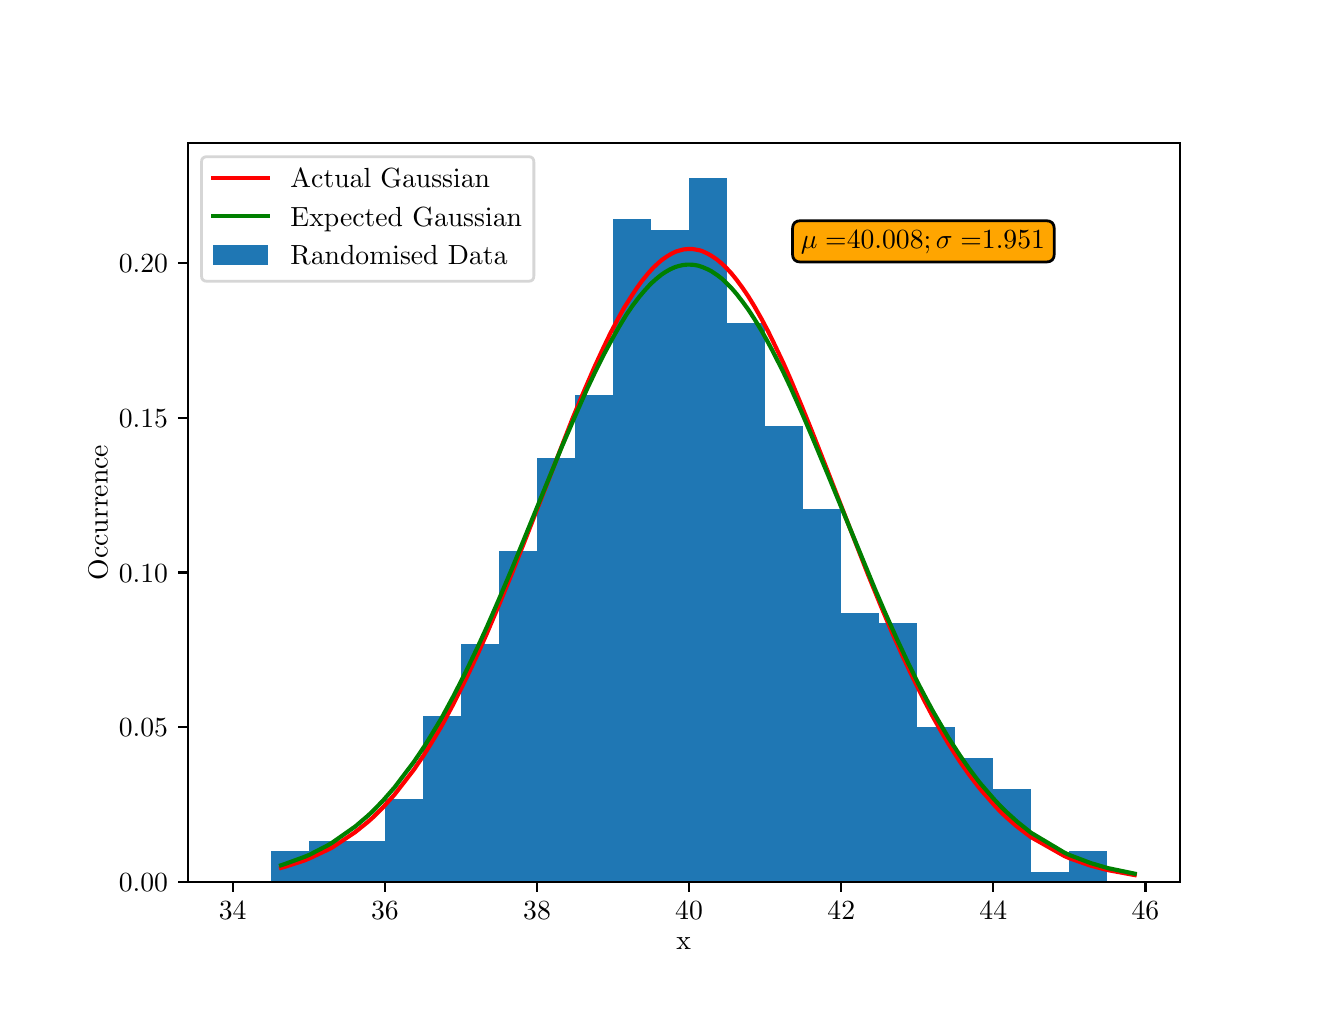 \begingroup%
\makeatletter%
\begin{pgfpicture}%
\pgfpathrectangle{\pgfpointorigin}{\pgfqpoint{6.4in}{4.8in}}%
\pgfusepath{use as bounding box, clip}%
\begin{pgfscope}%
\pgfsetbuttcap%
\pgfsetmiterjoin%
\definecolor{currentfill}{rgb}{1.0,1.0,1.0}%
\pgfsetfillcolor{currentfill}%
\pgfsetlinewidth{0.0pt}%
\definecolor{currentstroke}{rgb}{1.0,1.0,1.0}%
\pgfsetstrokecolor{currentstroke}%
\pgfsetdash{}{0pt}%
\pgfpathmoveto{\pgfqpoint{0.0in}{0.0in}}%
\pgfpathlineto{\pgfqpoint{6.4in}{0.0in}}%
\pgfpathlineto{\pgfqpoint{6.4in}{4.8in}}%
\pgfpathlineto{\pgfqpoint{0.0in}{4.8in}}%
\pgfpathclose%
\pgfusepath{fill}%
\end{pgfscope}%
\begin{pgfscope}%
\pgfsetbuttcap%
\pgfsetmiterjoin%
\definecolor{currentfill}{rgb}{1.0,1.0,1.0}%
\pgfsetfillcolor{currentfill}%
\pgfsetlinewidth{0.0pt}%
\definecolor{currentstroke}{rgb}{0.0,0.0,0.0}%
\pgfsetstrokecolor{currentstroke}%
\pgfsetstrokeopacity{0.0}%
\pgfsetdash{}{0pt}%
\pgfpathmoveto{\pgfqpoint{0.8in}{0.528in}}%
\pgfpathlineto{\pgfqpoint{5.76in}{0.528in}}%
\pgfpathlineto{\pgfqpoint{5.76in}{4.224in}}%
\pgfpathlineto{\pgfqpoint{0.8in}{4.224in}}%
\pgfpathclose%
\pgfusepath{fill}%
\end{pgfscope}%
\begin{pgfscope}%
\pgfpathrectangle{\pgfqpoint{0.8in}{0.528in}}{\pgfqpoint{4.96in}{3.696in}}%
\pgfusepath{clip}%
\pgfsetbuttcap%
\pgfsetmiterjoin%
\definecolor{currentfill}{rgb}{0.122,0.467,0.706}%
\pgfsetfillcolor{currentfill}%
\pgfsetlinewidth{0.0pt}%
\definecolor{currentstroke}{rgb}{0.0,0.0,0.0}%
\pgfsetstrokecolor{currentstroke}%
\pgfsetstrokeopacity{0.0}%
\pgfsetdash{}{0pt}%
\pgfpathmoveto{\pgfqpoint{1.025in}{0.528in}}%
\pgfpathlineto{\pgfqpoint{1.216in}{0.528in}}%
\pgfpathlineto{\pgfqpoint{1.216in}{0.528in}}%
\pgfpathlineto{\pgfqpoint{1.025in}{0.528in}}%
\pgfpathclose%
\pgfusepath{fill}%
\end{pgfscope}%
\begin{pgfscope}%
\pgfpathrectangle{\pgfqpoint{0.8in}{0.528in}}{\pgfqpoint{4.96in}{3.696in}}%
\pgfusepath{clip}%
\pgfsetbuttcap%
\pgfsetmiterjoin%
\definecolor{currentfill}{rgb}{0.122,0.467,0.706}%
\pgfsetfillcolor{currentfill}%
\pgfsetlinewidth{0.0pt}%
\definecolor{currentstroke}{rgb}{0.0,0.0,0.0}%
\pgfsetstrokecolor{currentstroke}%
\pgfsetstrokeopacity{0.0}%
\pgfsetdash{}{0pt}%
\pgfpathmoveto{\pgfqpoint{1.216in}{0.528in}}%
\pgfpathlineto{\pgfqpoint{1.406in}{0.528in}}%
\pgfpathlineto{\pgfqpoint{1.406in}{0.683in}}%
\pgfpathlineto{\pgfqpoint{1.216in}{0.683in}}%
\pgfpathclose%
\pgfusepath{fill}%
\end{pgfscope}%
\begin{pgfscope}%
\pgfpathrectangle{\pgfqpoint{0.8in}{0.528in}}{\pgfqpoint{4.96in}{3.696in}}%
\pgfusepath{clip}%
\pgfsetbuttcap%
\pgfsetmiterjoin%
\definecolor{currentfill}{rgb}{0.122,0.467,0.706}%
\pgfsetfillcolor{currentfill}%
\pgfsetlinewidth{0.0pt}%
\definecolor{currentstroke}{rgb}{0.0,0.0,0.0}%
\pgfsetstrokecolor{currentstroke}%
\pgfsetstrokeopacity{0.0}%
\pgfsetdash{}{0pt}%
\pgfpathmoveto{\pgfqpoint{1.406in}{0.528in}}%
\pgfpathlineto{\pgfqpoint{1.596in}{0.528in}}%
\pgfpathlineto{\pgfqpoint{1.596in}{0.735in}}%
\pgfpathlineto{\pgfqpoint{1.406in}{0.735in}}%
\pgfpathclose%
\pgfusepath{fill}%
\end{pgfscope}%
\begin{pgfscope}%
\pgfpathrectangle{\pgfqpoint{0.8in}{0.528in}}{\pgfqpoint{4.96in}{3.696in}}%
\pgfusepath{clip}%
\pgfsetbuttcap%
\pgfsetmiterjoin%
\definecolor{currentfill}{rgb}{0.122,0.467,0.706}%
\pgfsetfillcolor{currentfill}%
\pgfsetlinewidth{0.0pt}%
\definecolor{currentstroke}{rgb}{0.0,0.0,0.0}%
\pgfsetstrokecolor{currentstroke}%
\pgfsetstrokeopacity{0.0}%
\pgfsetdash{}{0pt}%
\pgfpathmoveto{\pgfqpoint{1.596in}{0.528in}}%
\pgfpathlineto{\pgfqpoint{1.786in}{0.528in}}%
\pgfpathlineto{\pgfqpoint{1.786in}{0.735in}}%
\pgfpathlineto{\pgfqpoint{1.596in}{0.735in}}%
\pgfpathclose%
\pgfusepath{fill}%
\end{pgfscope}%
\begin{pgfscope}%
\pgfpathrectangle{\pgfqpoint{0.8in}{0.528in}}{\pgfqpoint{4.96in}{3.696in}}%
\pgfusepath{clip}%
\pgfsetbuttcap%
\pgfsetmiterjoin%
\definecolor{currentfill}{rgb}{0.122,0.467,0.706}%
\pgfsetfillcolor{currentfill}%
\pgfsetlinewidth{0.0pt}%
\definecolor{currentstroke}{rgb}{0.0,0.0,0.0}%
\pgfsetstrokecolor{currentstroke}%
\pgfsetstrokeopacity{0.0}%
\pgfsetdash{}{0pt}%
\pgfpathmoveto{\pgfqpoint{1.786in}{0.528in}}%
\pgfpathlineto{\pgfqpoint{1.976in}{0.528in}}%
\pgfpathlineto{\pgfqpoint{1.976in}{0.942in}}%
\pgfpathlineto{\pgfqpoint{1.786in}{0.942in}}%
\pgfpathclose%
\pgfusepath{fill}%
\end{pgfscope}%
\begin{pgfscope}%
\pgfpathrectangle{\pgfqpoint{0.8in}{0.528in}}{\pgfqpoint{4.96in}{3.696in}}%
\pgfusepath{clip}%
\pgfsetbuttcap%
\pgfsetmiterjoin%
\definecolor{currentfill}{rgb}{0.122,0.467,0.706}%
\pgfsetfillcolor{currentfill}%
\pgfsetlinewidth{0.0pt}%
\definecolor{currentstroke}{rgb}{0.0,0.0,0.0}%
\pgfsetstrokecolor{currentstroke}%
\pgfsetstrokeopacity{0.0}%
\pgfsetdash{}{0pt}%
\pgfpathmoveto{\pgfqpoint{1.976in}{0.528in}}%
\pgfpathlineto{\pgfqpoint{2.166in}{0.528in}}%
\pgfpathlineto{\pgfqpoint{2.166in}{1.356in}}%
\pgfpathlineto{\pgfqpoint{1.976in}{1.356in}}%
\pgfpathclose%
\pgfusepath{fill}%
\end{pgfscope}%
\begin{pgfscope}%
\pgfpathrectangle{\pgfqpoint{0.8in}{0.528in}}{\pgfqpoint{4.96in}{3.696in}}%
\pgfusepath{clip}%
\pgfsetbuttcap%
\pgfsetmiterjoin%
\definecolor{currentfill}{rgb}{0.122,0.467,0.706}%
\pgfsetfillcolor{currentfill}%
\pgfsetlinewidth{0.0pt}%
\definecolor{currentstroke}{rgb}{0.0,0.0,0.0}%
\pgfsetstrokecolor{currentstroke}%
\pgfsetstrokeopacity{0.0}%
\pgfsetdash{}{0pt}%
\pgfpathmoveto{\pgfqpoint{2.166in}{0.528in}}%
\pgfpathlineto{\pgfqpoint{2.356in}{0.528in}}%
\pgfpathlineto{\pgfqpoint{2.356in}{1.719in}}%
\pgfpathlineto{\pgfqpoint{2.166in}{1.719in}}%
\pgfpathclose%
\pgfusepath{fill}%
\end{pgfscope}%
\begin{pgfscope}%
\pgfpathrectangle{\pgfqpoint{0.8in}{0.528in}}{\pgfqpoint{4.96in}{3.696in}}%
\pgfusepath{clip}%
\pgfsetbuttcap%
\pgfsetmiterjoin%
\definecolor{currentfill}{rgb}{0.122,0.467,0.706}%
\pgfsetfillcolor{currentfill}%
\pgfsetlinewidth{0.0pt}%
\definecolor{currentstroke}{rgb}{0.0,0.0,0.0}%
\pgfsetstrokecolor{currentstroke}%
\pgfsetstrokeopacity{0.0}%
\pgfsetdash{}{0pt}%
\pgfpathmoveto{\pgfqpoint{2.356in}{0.528in}}%
\pgfpathlineto{\pgfqpoint{2.547in}{0.528in}}%
\pgfpathlineto{\pgfqpoint{2.547in}{2.184in}}%
\pgfpathlineto{\pgfqpoint{2.356in}{2.184in}}%
\pgfpathclose%
\pgfusepath{fill}%
\end{pgfscope}%
\begin{pgfscope}%
\pgfpathrectangle{\pgfqpoint{0.8in}{0.528in}}{\pgfqpoint{4.96in}{3.696in}}%
\pgfusepath{clip}%
\pgfsetbuttcap%
\pgfsetmiterjoin%
\definecolor{currentfill}{rgb}{0.122,0.467,0.706}%
\pgfsetfillcolor{currentfill}%
\pgfsetlinewidth{0.0pt}%
\definecolor{currentstroke}{rgb}{0.0,0.0,0.0}%
\pgfsetstrokecolor{currentstroke}%
\pgfsetstrokeopacity{0.0}%
\pgfsetdash{}{0pt}%
\pgfpathmoveto{\pgfqpoint{2.547in}{0.528in}}%
\pgfpathlineto{\pgfqpoint{2.737in}{0.528in}}%
\pgfpathlineto{\pgfqpoint{2.737in}{2.65in}}%
\pgfpathlineto{\pgfqpoint{2.547in}{2.65in}}%
\pgfpathclose%
\pgfusepath{fill}%
\end{pgfscope}%
\begin{pgfscope}%
\pgfpathrectangle{\pgfqpoint{0.8in}{0.528in}}{\pgfqpoint{4.96in}{3.696in}}%
\pgfusepath{clip}%
\pgfsetbuttcap%
\pgfsetmiterjoin%
\definecolor{currentfill}{rgb}{0.122,0.467,0.706}%
\pgfsetfillcolor{currentfill}%
\pgfsetlinewidth{0.0pt}%
\definecolor{currentstroke}{rgb}{0.0,0.0,0.0}%
\pgfsetstrokecolor{currentstroke}%
\pgfsetstrokeopacity{0.0}%
\pgfsetdash{}{0pt}%
\pgfpathmoveto{\pgfqpoint{2.737in}{0.528in}}%
\pgfpathlineto{\pgfqpoint{2.927in}{0.528in}}%
\pgfpathlineto{\pgfqpoint{2.927in}{2.961in}}%
\pgfpathlineto{\pgfqpoint{2.737in}{2.961in}}%
\pgfpathclose%
\pgfusepath{fill}%
\end{pgfscope}%
\begin{pgfscope}%
\pgfpathrectangle{\pgfqpoint{0.8in}{0.528in}}{\pgfqpoint{4.96in}{3.696in}}%
\pgfusepath{clip}%
\pgfsetbuttcap%
\pgfsetmiterjoin%
\definecolor{currentfill}{rgb}{0.122,0.467,0.706}%
\pgfsetfillcolor{currentfill}%
\pgfsetlinewidth{0.0pt}%
\definecolor{currentstroke}{rgb}{0.0,0.0,0.0}%
\pgfsetstrokecolor{currentstroke}%
\pgfsetstrokeopacity{0.0}%
\pgfsetdash{}{0pt}%
\pgfpathmoveto{\pgfqpoint{2.927in}{0.528in}}%
\pgfpathlineto{\pgfqpoint{3.117in}{0.528in}}%
\pgfpathlineto{\pgfqpoint{3.117in}{3.841in}}%
\pgfpathlineto{\pgfqpoint{2.927in}{3.841in}}%
\pgfpathclose%
\pgfusepath{fill}%
\end{pgfscope}%
\begin{pgfscope}%
\pgfpathrectangle{\pgfqpoint{0.8in}{0.528in}}{\pgfqpoint{4.96in}{3.696in}}%
\pgfusepath{clip}%
\pgfsetbuttcap%
\pgfsetmiterjoin%
\definecolor{currentfill}{rgb}{0.122,0.467,0.706}%
\pgfsetfillcolor{currentfill}%
\pgfsetlinewidth{0.0pt}%
\definecolor{currentstroke}{rgb}{0.0,0.0,0.0}%
\pgfsetstrokecolor{currentstroke}%
\pgfsetstrokeopacity{0.0}%
\pgfsetdash{}{0pt}%
\pgfpathmoveto{\pgfqpoint{3.117in}{0.528in}}%
\pgfpathlineto{\pgfqpoint{3.307in}{0.528in}}%
\pgfpathlineto{\pgfqpoint{3.307in}{3.789in}}%
\pgfpathlineto{\pgfqpoint{3.117in}{3.789in}}%
\pgfpathclose%
\pgfusepath{fill}%
\end{pgfscope}%
\begin{pgfscope}%
\pgfpathrectangle{\pgfqpoint{0.8in}{0.528in}}{\pgfqpoint{4.96in}{3.696in}}%
\pgfusepath{clip}%
\pgfsetbuttcap%
\pgfsetmiterjoin%
\definecolor{currentfill}{rgb}{0.122,0.467,0.706}%
\pgfsetfillcolor{currentfill}%
\pgfsetlinewidth{0.0pt}%
\definecolor{currentstroke}{rgb}{0.0,0.0,0.0}%
\pgfsetstrokecolor{currentstroke}%
\pgfsetstrokeopacity{0.0}%
\pgfsetdash{}{0pt}%
\pgfpathmoveto{\pgfqpoint{3.307in}{0.528in}}%
\pgfpathlineto{\pgfqpoint{3.497in}{0.528in}}%
\pgfpathlineto{\pgfqpoint{3.497in}{4.048in}}%
\pgfpathlineto{\pgfqpoint{3.307in}{4.048in}}%
\pgfpathclose%
\pgfusepath{fill}%
\end{pgfscope}%
\begin{pgfscope}%
\pgfpathrectangle{\pgfqpoint{0.8in}{0.528in}}{\pgfqpoint{4.96in}{3.696in}}%
\pgfusepath{clip}%
\pgfsetbuttcap%
\pgfsetmiterjoin%
\definecolor{currentfill}{rgb}{0.122,0.467,0.706}%
\pgfsetfillcolor{currentfill}%
\pgfsetlinewidth{0.0pt}%
\definecolor{currentstroke}{rgb}{0.0,0.0,0.0}%
\pgfsetstrokecolor{currentstroke}%
\pgfsetstrokeopacity{0.0}%
\pgfsetdash{}{0pt}%
\pgfpathmoveto{\pgfqpoint{3.497in}{0.528in}}%
\pgfpathlineto{\pgfqpoint{3.687in}{0.528in}}%
\pgfpathlineto{\pgfqpoint{3.687in}{3.323in}}%
\pgfpathlineto{\pgfqpoint{3.497in}{3.323in}}%
\pgfpathclose%
\pgfusepath{fill}%
\end{pgfscope}%
\begin{pgfscope}%
\pgfpathrectangle{\pgfqpoint{0.8in}{0.528in}}{\pgfqpoint{4.96in}{3.696in}}%
\pgfusepath{clip}%
\pgfsetbuttcap%
\pgfsetmiterjoin%
\definecolor{currentfill}{rgb}{0.122,0.467,0.706}%
\pgfsetfillcolor{currentfill}%
\pgfsetlinewidth{0.0pt}%
\definecolor{currentstroke}{rgb}{0.0,0.0,0.0}%
\pgfsetstrokecolor{currentstroke}%
\pgfsetstrokeopacity{0.0}%
\pgfsetdash{}{0pt}%
\pgfpathmoveto{\pgfqpoint{3.687in}{0.528in}}%
\pgfpathlineto{\pgfqpoint{3.878in}{0.528in}}%
\pgfpathlineto{\pgfqpoint{3.878in}{2.806in}}%
\pgfpathlineto{\pgfqpoint{3.687in}{2.806in}}%
\pgfpathclose%
\pgfusepath{fill}%
\end{pgfscope}%
\begin{pgfscope}%
\pgfpathrectangle{\pgfqpoint{0.8in}{0.528in}}{\pgfqpoint{4.96in}{3.696in}}%
\pgfusepath{clip}%
\pgfsetbuttcap%
\pgfsetmiterjoin%
\definecolor{currentfill}{rgb}{0.122,0.467,0.706}%
\pgfsetfillcolor{currentfill}%
\pgfsetlinewidth{0.0pt}%
\definecolor{currentstroke}{rgb}{0.0,0.0,0.0}%
\pgfsetstrokecolor{currentstroke}%
\pgfsetstrokeopacity{0.0}%
\pgfsetdash{}{0pt}%
\pgfpathmoveto{\pgfqpoint{3.878in}{0.528in}}%
\pgfpathlineto{\pgfqpoint{4.068in}{0.528in}}%
\pgfpathlineto{\pgfqpoint{4.068in}{2.392in}}%
\pgfpathlineto{\pgfqpoint{3.878in}{2.392in}}%
\pgfpathclose%
\pgfusepath{fill}%
\end{pgfscope}%
\begin{pgfscope}%
\pgfpathrectangle{\pgfqpoint{0.8in}{0.528in}}{\pgfqpoint{4.96in}{3.696in}}%
\pgfusepath{clip}%
\pgfsetbuttcap%
\pgfsetmiterjoin%
\definecolor{currentfill}{rgb}{0.122,0.467,0.706}%
\pgfsetfillcolor{currentfill}%
\pgfsetlinewidth{0.0pt}%
\definecolor{currentstroke}{rgb}{0.0,0.0,0.0}%
\pgfsetstrokecolor{currentstroke}%
\pgfsetstrokeopacity{0.0}%
\pgfsetdash{}{0pt}%
\pgfpathmoveto{\pgfqpoint{4.068in}{0.528in}}%
\pgfpathlineto{\pgfqpoint{4.258in}{0.528in}}%
\pgfpathlineto{\pgfqpoint{4.258in}{1.874in}}%
\pgfpathlineto{\pgfqpoint{4.068in}{1.874in}}%
\pgfpathclose%
\pgfusepath{fill}%
\end{pgfscope}%
\begin{pgfscope}%
\pgfpathrectangle{\pgfqpoint{0.8in}{0.528in}}{\pgfqpoint{4.96in}{3.696in}}%
\pgfusepath{clip}%
\pgfsetbuttcap%
\pgfsetmiterjoin%
\definecolor{currentfill}{rgb}{0.122,0.467,0.706}%
\pgfsetfillcolor{currentfill}%
\pgfsetlinewidth{0.0pt}%
\definecolor{currentstroke}{rgb}{0.0,0.0,0.0}%
\pgfsetstrokecolor{currentstroke}%
\pgfsetstrokeopacity{0.0}%
\pgfsetdash{}{0pt}%
\pgfpathmoveto{\pgfqpoint{4.258in}{0.528in}}%
\pgfpathlineto{\pgfqpoint{4.448in}{0.528in}}%
\pgfpathlineto{\pgfqpoint{4.448in}{1.822in}}%
\pgfpathlineto{\pgfqpoint{4.258in}{1.822in}}%
\pgfpathclose%
\pgfusepath{fill}%
\end{pgfscope}%
\begin{pgfscope}%
\pgfpathrectangle{\pgfqpoint{0.8in}{0.528in}}{\pgfqpoint{4.96in}{3.696in}}%
\pgfusepath{clip}%
\pgfsetbuttcap%
\pgfsetmiterjoin%
\definecolor{currentfill}{rgb}{0.122,0.467,0.706}%
\pgfsetfillcolor{currentfill}%
\pgfsetlinewidth{0.0pt}%
\definecolor{currentstroke}{rgb}{0.0,0.0,0.0}%
\pgfsetstrokecolor{currentstroke}%
\pgfsetstrokeopacity{0.0}%
\pgfsetdash{}{0pt}%
\pgfpathmoveto{\pgfqpoint{4.448in}{0.528in}}%
\pgfpathlineto{\pgfqpoint{4.638in}{0.528in}}%
\pgfpathlineto{\pgfqpoint{4.638in}{1.304in}}%
\pgfpathlineto{\pgfqpoint{4.448in}{1.304in}}%
\pgfpathclose%
\pgfusepath{fill}%
\end{pgfscope}%
\begin{pgfscope}%
\pgfpathrectangle{\pgfqpoint{0.8in}{0.528in}}{\pgfqpoint{4.96in}{3.696in}}%
\pgfusepath{clip}%
\pgfsetbuttcap%
\pgfsetmiterjoin%
\definecolor{currentfill}{rgb}{0.122,0.467,0.706}%
\pgfsetfillcolor{currentfill}%
\pgfsetlinewidth{0.0pt}%
\definecolor{currentstroke}{rgb}{0.0,0.0,0.0}%
\pgfsetstrokecolor{currentstroke}%
\pgfsetstrokeopacity{0.0}%
\pgfsetdash{}{0pt}%
\pgfpathmoveto{\pgfqpoint{4.638in}{0.528in}}%
\pgfpathlineto{\pgfqpoint{4.828in}{0.528in}}%
\pgfpathlineto{\pgfqpoint{4.828in}{1.149in}}%
\pgfpathlineto{\pgfqpoint{4.638in}{1.149in}}%
\pgfpathclose%
\pgfusepath{fill}%
\end{pgfscope}%
\begin{pgfscope}%
\pgfpathrectangle{\pgfqpoint{0.8in}{0.528in}}{\pgfqpoint{4.96in}{3.696in}}%
\pgfusepath{clip}%
\pgfsetbuttcap%
\pgfsetmiterjoin%
\definecolor{currentfill}{rgb}{0.122,0.467,0.706}%
\pgfsetfillcolor{currentfill}%
\pgfsetlinewidth{0.0pt}%
\definecolor{currentstroke}{rgb}{0.0,0.0,0.0}%
\pgfsetstrokecolor{currentstroke}%
\pgfsetstrokeopacity{0.0}%
\pgfsetdash{}{0pt}%
\pgfpathmoveto{\pgfqpoint{4.828in}{0.528in}}%
\pgfpathlineto{\pgfqpoint{5.018in}{0.528in}}%
\pgfpathlineto{\pgfqpoint{5.018in}{0.994in}}%
\pgfpathlineto{\pgfqpoint{4.828in}{0.994in}}%
\pgfpathclose%
\pgfusepath{fill}%
\end{pgfscope}%
\begin{pgfscope}%
\pgfpathrectangle{\pgfqpoint{0.8in}{0.528in}}{\pgfqpoint{4.96in}{3.696in}}%
\pgfusepath{clip}%
\pgfsetbuttcap%
\pgfsetmiterjoin%
\definecolor{currentfill}{rgb}{0.122,0.467,0.706}%
\pgfsetfillcolor{currentfill}%
\pgfsetlinewidth{0.0pt}%
\definecolor{currentstroke}{rgb}{0.0,0.0,0.0}%
\pgfsetstrokecolor{currentstroke}%
\pgfsetstrokeopacity{0.0}%
\pgfsetdash{}{0pt}%
\pgfpathmoveto{\pgfqpoint{5.018in}{0.528in}}%
\pgfpathlineto{\pgfqpoint{5.209in}{0.528in}}%
\pgfpathlineto{\pgfqpoint{5.209in}{0.58in}}%
\pgfpathlineto{\pgfqpoint{5.018in}{0.58in}}%
\pgfpathclose%
\pgfusepath{fill}%
\end{pgfscope}%
\begin{pgfscope}%
\pgfpathrectangle{\pgfqpoint{0.8in}{0.528in}}{\pgfqpoint{4.96in}{3.696in}}%
\pgfusepath{clip}%
\pgfsetbuttcap%
\pgfsetmiterjoin%
\definecolor{currentfill}{rgb}{0.122,0.467,0.706}%
\pgfsetfillcolor{currentfill}%
\pgfsetlinewidth{0.0pt}%
\definecolor{currentstroke}{rgb}{0.0,0.0,0.0}%
\pgfsetstrokecolor{currentstroke}%
\pgfsetstrokeopacity{0.0}%
\pgfsetdash{}{0pt}%
\pgfpathmoveto{\pgfqpoint{5.209in}{0.528in}}%
\pgfpathlineto{\pgfqpoint{5.399in}{0.528in}}%
\pgfpathlineto{\pgfqpoint{5.399in}{0.683in}}%
\pgfpathlineto{\pgfqpoint{5.209in}{0.683in}}%
\pgfpathclose%
\pgfusepath{fill}%
\end{pgfscope}%
\begin{pgfscope}%
\pgfsetbuttcap%
\pgfsetroundjoin%
\definecolor{currentfill}{rgb}{0.0,0.0,0.0}%
\pgfsetfillcolor{currentfill}%
\pgfsetlinewidth{0.803pt}%
\definecolor{currentstroke}{rgb}{0.0,0.0,0.0}%
\pgfsetstrokecolor{currentstroke}%
\pgfsetdash{}{0pt}%
\pgfsys@defobject{currentmarker}{\pgfqpoint{0.0in}{-0.049in}}{\pgfqpoint{0.0in}{0.0in}}{%
\pgfpathmoveto{\pgfqpoint{0.0in}{0.0in}}%
\pgfpathlineto{\pgfqpoint{0.0in}{-0.049in}}%
\pgfusepath{stroke,fill}%
}%
\begin{pgfscope}%
\pgfsys@transformshift{1.025in}{0.528in}%
\pgfsys@useobject{currentmarker}{}%
\end{pgfscope}%
\end{pgfscope}%
\begin{pgfscope}%
\definecolor{textcolor}{rgb}{0.0,0.0,0.0}%
\pgfsetstrokecolor{textcolor}%
\pgfsetfillcolor{textcolor}%
\pgftext[x=1.025in,y=0.431in,,top]{\color{textcolor}\rmfamily\fontsize{10.0}{12.0}\selectfont \(\displaystyle 34\)}%
\end{pgfscope}%
\begin{pgfscope}%
\pgfsetbuttcap%
\pgfsetroundjoin%
\definecolor{currentfill}{rgb}{0.0,0.0,0.0}%
\pgfsetfillcolor{currentfill}%
\pgfsetlinewidth{0.803pt}%
\definecolor{currentstroke}{rgb}{0.0,0.0,0.0}%
\pgfsetstrokecolor{currentstroke}%
\pgfsetdash{}{0pt}%
\pgfsys@defobject{currentmarker}{\pgfqpoint{0.0in}{-0.049in}}{\pgfqpoint{0.0in}{0.0in}}{%
\pgfpathmoveto{\pgfqpoint{0.0in}{0.0in}}%
\pgfpathlineto{\pgfqpoint{0.0in}{-0.049in}}%
\pgfusepath{stroke,fill}%
}%
\begin{pgfscope}%
\pgfsys@transformshift{1.786in}{0.528in}%
\pgfsys@useobject{currentmarker}{}%
\end{pgfscope}%
\end{pgfscope}%
\begin{pgfscope}%
\definecolor{textcolor}{rgb}{0.0,0.0,0.0}%
\pgfsetstrokecolor{textcolor}%
\pgfsetfillcolor{textcolor}%
\pgftext[x=1.786in,y=0.431in,,top]{\color{textcolor}\rmfamily\fontsize{10.0}{12.0}\selectfont \(\displaystyle 36\)}%
\end{pgfscope}%
\begin{pgfscope}%
\pgfsetbuttcap%
\pgfsetroundjoin%
\definecolor{currentfill}{rgb}{0.0,0.0,0.0}%
\pgfsetfillcolor{currentfill}%
\pgfsetlinewidth{0.803pt}%
\definecolor{currentstroke}{rgb}{0.0,0.0,0.0}%
\pgfsetstrokecolor{currentstroke}%
\pgfsetdash{}{0pt}%
\pgfsys@defobject{currentmarker}{\pgfqpoint{0.0in}{-0.049in}}{\pgfqpoint{0.0in}{0.0in}}{%
\pgfpathmoveto{\pgfqpoint{0.0in}{0.0in}}%
\pgfpathlineto{\pgfqpoint{0.0in}{-0.049in}}%
\pgfusepath{stroke,fill}%
}%
\begin{pgfscope}%
\pgfsys@transformshift{2.547in}{0.528in}%
\pgfsys@useobject{currentmarker}{}%
\end{pgfscope}%
\end{pgfscope}%
\begin{pgfscope}%
\definecolor{textcolor}{rgb}{0.0,0.0,0.0}%
\pgfsetstrokecolor{textcolor}%
\pgfsetfillcolor{textcolor}%
\pgftext[x=2.547in,y=0.431in,,top]{\color{textcolor}\rmfamily\fontsize{10.0}{12.0}\selectfont \(\displaystyle 38\)}%
\end{pgfscope}%
\begin{pgfscope}%
\pgfsetbuttcap%
\pgfsetroundjoin%
\definecolor{currentfill}{rgb}{0.0,0.0,0.0}%
\pgfsetfillcolor{currentfill}%
\pgfsetlinewidth{0.803pt}%
\definecolor{currentstroke}{rgb}{0.0,0.0,0.0}%
\pgfsetstrokecolor{currentstroke}%
\pgfsetdash{}{0pt}%
\pgfsys@defobject{currentmarker}{\pgfqpoint{0.0in}{-0.049in}}{\pgfqpoint{0.0in}{0.0in}}{%
\pgfpathmoveto{\pgfqpoint{0.0in}{0.0in}}%
\pgfpathlineto{\pgfqpoint{0.0in}{-0.049in}}%
\pgfusepath{stroke,fill}%
}%
\begin{pgfscope}%
\pgfsys@transformshift{3.307in}{0.528in}%
\pgfsys@useobject{currentmarker}{}%
\end{pgfscope}%
\end{pgfscope}%
\begin{pgfscope}%
\definecolor{textcolor}{rgb}{0.0,0.0,0.0}%
\pgfsetstrokecolor{textcolor}%
\pgfsetfillcolor{textcolor}%
\pgftext[x=3.307in,y=0.431in,,top]{\color{textcolor}\rmfamily\fontsize{10.0}{12.0}\selectfont \(\displaystyle 40\)}%
\end{pgfscope}%
\begin{pgfscope}%
\pgfsetbuttcap%
\pgfsetroundjoin%
\definecolor{currentfill}{rgb}{0.0,0.0,0.0}%
\pgfsetfillcolor{currentfill}%
\pgfsetlinewidth{0.803pt}%
\definecolor{currentstroke}{rgb}{0.0,0.0,0.0}%
\pgfsetstrokecolor{currentstroke}%
\pgfsetdash{}{0pt}%
\pgfsys@defobject{currentmarker}{\pgfqpoint{0.0in}{-0.049in}}{\pgfqpoint{0.0in}{0.0in}}{%
\pgfpathmoveto{\pgfqpoint{0.0in}{0.0in}}%
\pgfpathlineto{\pgfqpoint{0.0in}{-0.049in}}%
\pgfusepath{stroke,fill}%
}%
\begin{pgfscope}%
\pgfsys@transformshift{4.068in}{0.528in}%
\pgfsys@useobject{currentmarker}{}%
\end{pgfscope}%
\end{pgfscope}%
\begin{pgfscope}%
\definecolor{textcolor}{rgb}{0.0,0.0,0.0}%
\pgfsetstrokecolor{textcolor}%
\pgfsetfillcolor{textcolor}%
\pgftext[x=4.068in,y=0.431in,,top]{\color{textcolor}\rmfamily\fontsize{10.0}{12.0}\selectfont \(\displaystyle 42\)}%
\end{pgfscope}%
\begin{pgfscope}%
\pgfsetbuttcap%
\pgfsetroundjoin%
\definecolor{currentfill}{rgb}{0.0,0.0,0.0}%
\pgfsetfillcolor{currentfill}%
\pgfsetlinewidth{0.803pt}%
\definecolor{currentstroke}{rgb}{0.0,0.0,0.0}%
\pgfsetstrokecolor{currentstroke}%
\pgfsetdash{}{0pt}%
\pgfsys@defobject{currentmarker}{\pgfqpoint{0.0in}{-0.049in}}{\pgfqpoint{0.0in}{0.0in}}{%
\pgfpathmoveto{\pgfqpoint{0.0in}{0.0in}}%
\pgfpathlineto{\pgfqpoint{0.0in}{-0.049in}}%
\pgfusepath{stroke,fill}%
}%
\begin{pgfscope}%
\pgfsys@transformshift{4.828in}{0.528in}%
\pgfsys@useobject{currentmarker}{}%
\end{pgfscope}%
\end{pgfscope}%
\begin{pgfscope}%
\definecolor{textcolor}{rgb}{0.0,0.0,0.0}%
\pgfsetstrokecolor{textcolor}%
\pgfsetfillcolor{textcolor}%
\pgftext[x=4.828in,y=0.431in,,top]{\color{textcolor}\rmfamily\fontsize{10.0}{12.0}\selectfont \(\displaystyle 44\)}%
\end{pgfscope}%
\begin{pgfscope}%
\pgfsetbuttcap%
\pgfsetroundjoin%
\definecolor{currentfill}{rgb}{0.0,0.0,0.0}%
\pgfsetfillcolor{currentfill}%
\pgfsetlinewidth{0.803pt}%
\definecolor{currentstroke}{rgb}{0.0,0.0,0.0}%
\pgfsetstrokecolor{currentstroke}%
\pgfsetdash{}{0pt}%
\pgfsys@defobject{currentmarker}{\pgfqpoint{0.0in}{-0.049in}}{\pgfqpoint{0.0in}{0.0in}}{%
\pgfpathmoveto{\pgfqpoint{0.0in}{0.0in}}%
\pgfpathlineto{\pgfqpoint{0.0in}{-0.049in}}%
\pgfusepath{stroke,fill}%
}%
\begin{pgfscope}%
\pgfsys@transformshift{5.589in}{0.528in}%
\pgfsys@useobject{currentmarker}{}%
\end{pgfscope}%
\end{pgfscope}%
\begin{pgfscope}%
\definecolor{textcolor}{rgb}{0.0,0.0,0.0}%
\pgfsetstrokecolor{textcolor}%
\pgfsetfillcolor{textcolor}%
\pgftext[x=5.589in,y=0.431in,,top]{\color{textcolor}\rmfamily\fontsize{10.0}{12.0}\selectfont \(\displaystyle 46\)}%
\end{pgfscope}%
\begin{pgfscope}%
\definecolor{textcolor}{rgb}{0.0,0.0,0.0}%
\pgfsetstrokecolor{textcolor}%
\pgfsetfillcolor{textcolor}%
\pgftext[x=3.28in,y=0.252in,,top]{\color{textcolor}\rmfamily\fontsize{10.0}{12.0}\selectfont x}%
\end{pgfscope}%
\begin{pgfscope}%
\pgfsetbuttcap%
\pgfsetroundjoin%
\definecolor{currentfill}{rgb}{0.0,0.0,0.0}%
\pgfsetfillcolor{currentfill}%
\pgfsetlinewidth{0.803pt}%
\definecolor{currentstroke}{rgb}{0.0,0.0,0.0}%
\pgfsetstrokecolor{currentstroke}%
\pgfsetdash{}{0pt}%
\pgfsys@defobject{currentmarker}{\pgfqpoint{-0.049in}{0.0in}}{\pgfqpoint{0.0in}{0.0in}}{%
\pgfpathmoveto{\pgfqpoint{0.0in}{0.0in}}%
\pgfpathlineto{\pgfqpoint{-0.049in}{0.0in}}%
\pgfusepath{stroke,fill}%
}%
\begin{pgfscope}%
\pgfsys@transformshift{0.8in}{0.528in}%
\pgfsys@useobject{currentmarker}{}%
\end{pgfscope}%
\end{pgfscope}%
\begin{pgfscope}%
\definecolor{textcolor}{rgb}{0.0,0.0,0.0}%
\pgfsetstrokecolor{textcolor}%
\pgfsetfillcolor{textcolor}%
\pgftext[x=0.456in,y=0.48in,left,base]{\color{textcolor}\rmfamily\fontsize{10.0}{12.0}\selectfont \(\displaystyle 0.00\)}%
\end{pgfscope}%
\begin{pgfscope}%
\pgfsetbuttcap%
\pgfsetroundjoin%
\definecolor{currentfill}{rgb}{0.0,0.0,0.0}%
\pgfsetfillcolor{currentfill}%
\pgfsetlinewidth{0.803pt}%
\definecolor{currentstroke}{rgb}{0.0,0.0,0.0}%
\pgfsetstrokecolor{currentstroke}%
\pgfsetdash{}{0pt}%
\pgfsys@defobject{currentmarker}{\pgfqpoint{-0.049in}{0.0in}}{\pgfqpoint{0.0in}{0.0in}}{%
\pgfpathmoveto{\pgfqpoint{0.0in}{0.0in}}%
\pgfpathlineto{\pgfqpoint{-0.049in}{0.0in}}%
\pgfusepath{stroke,fill}%
}%
\begin{pgfscope}%
\pgfsys@transformshift{0.8in}{1.302in}%
\pgfsys@useobject{currentmarker}{}%
\end{pgfscope}%
\end{pgfscope}%
\begin{pgfscope}%
\definecolor{textcolor}{rgb}{0.0,0.0,0.0}%
\pgfsetstrokecolor{textcolor}%
\pgfsetfillcolor{textcolor}%
\pgftext[x=0.456in,y=1.254in,left,base]{\color{textcolor}\rmfamily\fontsize{10.0}{12.0}\selectfont \(\displaystyle 0.05\)}%
\end{pgfscope}%
\begin{pgfscope}%
\pgfsetbuttcap%
\pgfsetroundjoin%
\definecolor{currentfill}{rgb}{0.0,0.0,0.0}%
\pgfsetfillcolor{currentfill}%
\pgfsetlinewidth{0.803pt}%
\definecolor{currentstroke}{rgb}{0.0,0.0,0.0}%
\pgfsetstrokecolor{currentstroke}%
\pgfsetdash{}{0pt}%
\pgfsys@defobject{currentmarker}{\pgfqpoint{-0.049in}{0.0in}}{\pgfqpoint{0.0in}{0.0in}}{%
\pgfpathmoveto{\pgfqpoint{0.0in}{0.0in}}%
\pgfpathlineto{\pgfqpoint{-0.049in}{0.0in}}%
\pgfusepath{stroke,fill}%
}%
\begin{pgfscope}%
\pgfsys@transformshift{0.8in}{2.076in}%
\pgfsys@useobject{currentmarker}{}%
\end{pgfscope}%
\end{pgfscope}%
\begin{pgfscope}%
\definecolor{textcolor}{rgb}{0.0,0.0,0.0}%
\pgfsetstrokecolor{textcolor}%
\pgfsetfillcolor{textcolor}%
\pgftext[x=0.456in,y=2.028in,left,base]{\color{textcolor}\rmfamily\fontsize{10.0}{12.0}\selectfont \(\displaystyle 0.10\)}%
\end{pgfscope}%
\begin{pgfscope}%
\pgfsetbuttcap%
\pgfsetroundjoin%
\definecolor{currentfill}{rgb}{0.0,0.0,0.0}%
\pgfsetfillcolor{currentfill}%
\pgfsetlinewidth{0.803pt}%
\definecolor{currentstroke}{rgb}{0.0,0.0,0.0}%
\pgfsetstrokecolor{currentstroke}%
\pgfsetdash{}{0pt}%
\pgfsys@defobject{currentmarker}{\pgfqpoint{-0.049in}{0.0in}}{\pgfqpoint{0.0in}{0.0in}}{%
\pgfpathmoveto{\pgfqpoint{0.0in}{0.0in}}%
\pgfpathlineto{\pgfqpoint{-0.049in}{0.0in}}%
\pgfusepath{stroke,fill}%
}%
\begin{pgfscope}%
\pgfsys@transformshift{0.8in}{2.85in}%
\pgfsys@useobject{currentmarker}{}%
\end{pgfscope}%
\end{pgfscope}%
\begin{pgfscope}%
\definecolor{textcolor}{rgb}{0.0,0.0,0.0}%
\pgfsetstrokecolor{textcolor}%
\pgfsetfillcolor{textcolor}%
\pgftext[x=0.456in,y=2.801in,left,base]{\color{textcolor}\rmfamily\fontsize{10.0}{12.0}\selectfont \(\displaystyle 0.15\)}%
\end{pgfscope}%
\begin{pgfscope}%
\pgfsetbuttcap%
\pgfsetroundjoin%
\definecolor{currentfill}{rgb}{0.0,0.0,0.0}%
\pgfsetfillcolor{currentfill}%
\pgfsetlinewidth{0.803pt}%
\definecolor{currentstroke}{rgb}{0.0,0.0,0.0}%
\pgfsetstrokecolor{currentstroke}%
\pgfsetdash{}{0pt}%
\pgfsys@defobject{currentmarker}{\pgfqpoint{-0.049in}{0.0in}}{\pgfqpoint{0.0in}{0.0in}}{%
\pgfpathmoveto{\pgfqpoint{0.0in}{0.0in}}%
\pgfpathlineto{\pgfqpoint{-0.049in}{0.0in}}%
\pgfusepath{stroke,fill}%
}%
\begin{pgfscope}%
\pgfsys@transformshift{0.8in}{3.624in}%
\pgfsys@useobject{currentmarker}{}%
\end{pgfscope}%
\end{pgfscope}%
\begin{pgfscope}%
\definecolor{textcolor}{rgb}{0.0,0.0,0.0}%
\pgfsetstrokecolor{textcolor}%
\pgfsetfillcolor{textcolor}%
\pgftext[x=0.456in,y=3.575in,left,base]{\color{textcolor}\rmfamily\fontsize{10.0}{12.0}\selectfont \(\displaystyle 0.20\)}%
\end{pgfscope}%
\begin{pgfscope}%
\definecolor{textcolor}{rgb}{0.0,0.0,0.0}%
\pgfsetstrokecolor{textcolor}%
\pgfsetfillcolor{textcolor}%
\pgftext[x=0.4in,y=2.376in,,bottom,rotate=90.0]{\color{textcolor}\rmfamily\fontsize{10.0}{12.0}\selectfont Occurrence}%
\end{pgfscope}%
\begin{pgfscope}%
\pgfpathrectangle{\pgfqpoint{0.8in}{0.528in}}{\pgfqpoint{4.96in}{3.696in}}%
\pgfusepath{clip}%
\pgfsetrectcap%
\pgfsetroundjoin%
\pgfsetlinewidth{1.506pt}%
\definecolor{currentstroke}{rgb}{1.0,0.0,0.0}%
\pgfsetstrokecolor{currentstroke}%
\pgfsetdash{}{0pt}%
\pgfpathmoveto{\pgfqpoint{1.267in}{0.599in}}%
\pgfpathlineto{\pgfqpoint{1.288in}{0.605in}}%
\pgfpathlineto{\pgfqpoint{1.381in}{0.635in}}%
\pgfpathlineto{\pgfqpoint{1.408in}{0.646in}}%
\pgfpathlineto{\pgfqpoint{1.499in}{0.689in}}%
\pgfpathlineto{\pgfqpoint{1.521in}{0.7in}}%
\pgfpathlineto{\pgfqpoint{1.638in}{0.778in}}%
\pgfpathlineto{\pgfqpoint{1.699in}{0.827in}}%
\pgfpathlineto{\pgfqpoint{1.727in}{0.852in}}%
\pgfpathlineto{\pgfqpoint{1.777in}{0.902in}}%
\pgfpathlineto{\pgfqpoint{1.834in}{0.965in}}%
\pgfpathlineto{\pgfqpoint{1.931in}{1.09in}}%
\pgfpathlineto{\pgfqpoint{1.98in}{1.162in}}%
\pgfpathlineto{\pgfqpoint{2.017in}{1.221in}}%
\pgfpathlineto{\pgfqpoint{2.064in}{1.299in}}%
\pgfpathlineto{\pgfqpoint{2.077in}{1.322in}}%
\pgfpathlineto{\pgfqpoint{2.131in}{1.423in}}%
\pgfpathlineto{\pgfqpoint{2.192in}{1.545in}}%
\pgfpathlineto{\pgfqpoint{2.25in}{1.668in}}%
\pgfpathlineto{\pgfqpoint{2.298in}{1.776in}}%
\pgfpathlineto{\pgfqpoint{2.359in}{1.92in}}%
\pgfpathlineto{\pgfqpoint{2.426in}{2.083in}}%
\pgfpathlineto{\pgfqpoint{2.505in}{2.284in}}%
\pgfpathlineto{\pgfqpoint{2.726in}{2.85in}}%
\pgfpathlineto{\pgfqpoint{2.78in}{2.979in}}%
\pgfpathlineto{\pgfqpoint{2.833in}{3.101in}}%
\pgfpathlineto{\pgfqpoint{2.876in}{3.194in}}%
\pgfpathlineto{\pgfqpoint{2.913in}{3.271in}}%
\pgfpathlineto{\pgfqpoint{2.952in}{3.345in}}%
\pgfpathlineto{\pgfqpoint{2.982in}{3.399in}}%
\pgfpathlineto{\pgfqpoint{3.016in}{3.453in}}%
\pgfpathlineto{\pgfqpoint{3.045in}{3.497in}}%
\pgfpathlineto{\pgfqpoint{3.071in}{3.533in}}%
\pgfpathlineto{\pgfqpoint{3.101in}{3.57in}}%
\pgfpathlineto{\pgfqpoint{3.128in}{3.6in}}%
\pgfpathlineto{\pgfqpoint{3.155in}{3.625in}}%
\pgfpathlineto{\pgfqpoint{3.173in}{3.64in}}%
\pgfpathlineto{\pgfqpoint{3.196in}{3.656in}}%
\pgfpathlineto{\pgfqpoint{3.218in}{3.669in}}%
\pgfpathlineto{\pgfqpoint{3.24in}{3.68in}}%
\pgfpathlineto{\pgfqpoint{3.26in}{3.686in}}%
\pgfpathlineto{\pgfqpoint{3.278in}{3.691in}}%
\pgfpathlineto{\pgfqpoint{3.3in}{3.693in}}%
\pgfpathlineto{\pgfqpoint{3.325in}{3.693in}}%
\pgfpathlineto{\pgfqpoint{3.343in}{3.69in}}%
\pgfpathlineto{\pgfqpoint{3.343in}{3.69in}}%
\pgfpathlineto{\pgfqpoint{3.363in}{3.686in}}%
\pgfpathlineto{\pgfqpoint{3.374in}{3.682in}}%
\pgfpathlineto{\pgfqpoint{3.402in}{3.669in}}%
\pgfpathlineto{\pgfqpoint{3.419in}{3.659in}}%
\pgfpathlineto{\pgfqpoint{3.446in}{3.641in}}%
\pgfpathlineto{\pgfqpoint{3.47in}{3.621in}}%
\pgfpathlineto{\pgfqpoint{3.494in}{3.598in}}%
\pgfpathlineto{\pgfqpoint{3.519in}{3.571in}}%
\pgfpathlineto{\pgfqpoint{3.544in}{3.54in}}%
\pgfpathlineto{\pgfqpoint{3.575in}{3.498in}}%
\pgfpathlineto{\pgfqpoint{3.604in}{3.455in}}%
\pgfpathlineto{\pgfqpoint{3.634in}{3.406in}}%
\pgfpathlineto{\pgfqpoint{3.668in}{3.346in}}%
\pgfpathlineto{\pgfqpoint{3.702in}{3.282in}}%
\pgfpathlineto{\pgfqpoint{3.702in}{3.282in}}%
\pgfpathlineto{\pgfqpoint{3.726in}{3.233in}}%
\pgfpathlineto{\pgfqpoint{3.778in}{3.124in}}%
\pgfpathlineto{\pgfqpoint{3.813in}{3.045in}}%
\pgfpathlineto{\pgfqpoint{3.867in}{2.916in}}%
\pgfpathlineto{\pgfqpoint{3.921in}{2.783in}}%
\pgfpathlineto{\pgfqpoint{3.999in}{2.585in}}%
\pgfpathlineto{\pgfqpoint{4.201in}{2.067in}}%
\pgfpathlineto{\pgfqpoint{4.266in}{1.908in}}%
\pgfpathlineto{\pgfqpoint{4.324in}{1.771in}}%
\pgfpathlineto{\pgfqpoint{4.377in}{1.654in}}%
\pgfpathlineto{\pgfqpoint{4.411in}{1.581in}}%
\pgfpathlineto{\pgfqpoint{4.477in}{1.447in}}%
\pgfpathlineto{\pgfqpoint{4.524in}{1.358in}}%
\pgfpathlineto{\pgfqpoint{4.564in}{1.287in}}%
\pgfpathlineto{\pgfqpoint{4.603in}{1.221in}}%
\pgfpathlineto{\pgfqpoint{4.662in}{1.129in}}%
\pgfpathlineto{\pgfqpoint{4.708in}{1.064in}}%
\pgfpathlineto{\pgfqpoint{4.758in}{0.999in}}%
\pgfpathlineto{\pgfqpoint{4.768in}{0.987in}}%
\pgfpathlineto{\pgfqpoint{4.832in}{0.914in}}%
\pgfpathlineto{\pgfqpoint{4.861in}{0.883in}}%
\pgfpathlineto{\pgfqpoint{4.891in}{0.854in}}%
\pgfpathlineto{\pgfqpoint{4.945in}{0.807in}}%
\pgfpathlineto{\pgfqpoint{5.016in}{0.753in}}%
\pgfpathlineto{\pgfqpoint{5.184in}{0.658in}}%
\pgfpathlineto{\pgfqpoint{5.212in}{0.646in}}%
\pgfpathlineto{\pgfqpoint{5.315in}{0.61in}}%
\pgfpathlineto{\pgfqpoint{5.4in}{0.588in}}%
\pgfpathlineto{\pgfqpoint{5.535in}{0.563in}}%
\pgfpathlineto{\pgfqpoint{5.535in}{0.563in}}%
\pgfusepath{stroke}%
\end{pgfscope}%
\begin{pgfscope}%
\pgfpathrectangle{\pgfqpoint{0.8in}{0.528in}}{\pgfqpoint{4.96in}{3.696in}}%
\pgfusepath{clip}%
\pgfsetrectcap%
\pgfsetroundjoin%
\pgfsetlinewidth{1.506pt}%
\definecolor{currentstroke}{rgb}{0.0,0.5,0.0}%
\pgfsetstrokecolor{currentstroke}%
\pgfsetdash{}{0pt}%
\pgfpathmoveto{\pgfqpoint{1.267in}{0.612in}}%
\pgfpathlineto{\pgfqpoint{1.288in}{0.619in}}%
\pgfpathlineto{\pgfqpoint{1.381in}{0.653in}}%
\pgfpathlineto{\pgfqpoint{1.408in}{0.664in}}%
\pgfpathlineto{\pgfqpoint{1.499in}{0.711in}}%
\pgfpathlineto{\pgfqpoint{1.521in}{0.724in}}%
\pgfpathlineto{\pgfqpoint{1.638in}{0.806in}}%
\pgfpathlineto{\pgfqpoint{1.699in}{0.858in}}%
\pgfpathlineto{\pgfqpoint{1.727in}{0.884in}}%
\pgfpathlineto{\pgfqpoint{1.777in}{0.936in}}%
\pgfpathlineto{\pgfqpoint{1.834in}{1.001in}}%
\pgfpathlineto{\pgfqpoint{1.931in}{1.129in}}%
\pgfpathlineto{\pgfqpoint{1.983in}{1.206in}}%
\pgfpathlineto{\pgfqpoint{2.017in}{1.261in}}%
\pgfpathlineto{\pgfqpoint{2.064in}{1.339in}}%
\pgfpathlineto{\pgfqpoint{2.077in}{1.362in}}%
\pgfpathlineto{\pgfqpoint{2.131in}{1.462in}}%
\pgfpathlineto{\pgfqpoint{2.192in}{1.582in}}%
\pgfpathlineto{\pgfqpoint{2.25in}{1.703in}}%
\pgfpathlineto{\pgfqpoint{2.298in}{1.808in}}%
\pgfpathlineto{\pgfqpoint{2.359in}{1.948in}}%
\pgfpathlineto{\pgfqpoint{2.429in}{2.113in}}%
\pgfpathlineto{\pgfqpoint{2.522in}{2.341in}}%
\pgfpathlineto{\pgfqpoint{2.672in}{2.707in}}%
\pgfpathlineto{\pgfqpoint{2.738in}{2.86in}}%
\pgfpathlineto{\pgfqpoint{2.793in}{2.985in}}%
\pgfpathlineto{\pgfqpoint{2.837in}{3.078in}}%
\pgfpathlineto{\pgfqpoint{2.881in}{3.166in}}%
\pgfpathlineto{\pgfqpoint{2.925in}{3.248in}}%
\pgfpathlineto{\pgfqpoint{2.959in}{3.308in}}%
\pgfpathlineto{\pgfqpoint{2.993in}{3.364in}}%
\pgfpathlineto{\pgfqpoint{3.025in}{3.411in}}%
\pgfpathlineto{\pgfqpoint{3.057in}{3.453in}}%
\pgfpathlineto{\pgfqpoint{3.085in}{3.486in}}%
\pgfpathlineto{\pgfqpoint{3.114in}{3.518in}}%
\pgfpathlineto{\pgfqpoint{3.143in}{3.544in}}%
\pgfpathlineto{\pgfqpoint{3.17in}{3.566in}}%
\pgfpathlineto{\pgfqpoint{3.19in}{3.579in}}%
\pgfpathlineto{\pgfqpoint{3.211in}{3.591in}}%
\pgfpathlineto{\pgfqpoint{3.235in}{3.602in}}%
\pgfpathlineto{\pgfqpoint{3.254in}{3.608in}}%
\pgfpathlineto{\pgfqpoint{3.276in}{3.613in}}%
\pgfpathlineto{\pgfqpoint{3.295in}{3.615in}}%
\pgfpathlineto{\pgfqpoint{3.313in}{3.615in}}%
\pgfpathlineto{\pgfqpoint{3.331in}{3.614in}}%
\pgfpathlineto{\pgfqpoint{3.353in}{3.61in}}%
\pgfpathlineto{\pgfqpoint{3.374in}{3.603in}}%
\pgfpathlineto{\pgfqpoint{3.402in}{3.591in}}%
\pgfpathlineto{\pgfqpoint{3.419in}{3.582in}}%
\pgfpathlineto{\pgfqpoint{3.446in}{3.564in}}%
\pgfpathlineto{\pgfqpoint{3.471in}{3.545in}}%
\pgfpathlineto{\pgfqpoint{3.495in}{3.522in}}%
\pgfpathlineto{\pgfqpoint{3.519in}{3.498in}}%
\pgfpathlineto{\pgfqpoint{3.544in}{3.469in}}%
\pgfpathlineto{\pgfqpoint{3.575in}{3.429in}}%
\pgfpathlineto{\pgfqpoint{3.604in}{3.389in}}%
\pgfpathlineto{\pgfqpoint{3.634in}{3.343in}}%
\pgfpathlineto{\pgfqpoint{3.668in}{3.287in}}%
\pgfpathlineto{\pgfqpoint{3.702in}{3.226in}}%
\pgfpathlineto{\pgfqpoint{3.702in}{3.226in}}%
\pgfpathlineto{\pgfqpoint{3.726in}{3.181in}}%
\pgfpathlineto{\pgfqpoint{3.778in}{3.078in}}%
\pgfpathlineto{\pgfqpoint{3.813in}{3.004in}}%
\pgfpathlineto{\pgfqpoint{3.867in}{2.883in}}%
\pgfpathlineto{\pgfqpoint{3.921in}{2.757in}}%
\pgfpathlineto{\pgfqpoint{3.999in}{2.57in}}%
\pgfpathlineto{\pgfqpoint{4.239in}{1.987in}}%
\pgfpathlineto{\pgfqpoint{4.285in}{1.88in}}%
\pgfpathlineto{\pgfqpoint{4.343in}{1.75in}}%
\pgfpathlineto{\pgfqpoint{4.401in}{1.626in}}%
\pgfpathlineto{\pgfqpoint{4.454in}{1.518in}}%
\pgfpathlineto{\pgfqpoint{4.5in}{1.431in}}%
\pgfpathlineto{\pgfqpoint{4.527in}{1.381in}}%
\pgfpathlineto{\pgfqpoint{4.587in}{1.278in}}%
\pgfpathlineto{\pgfqpoint{4.603in}{1.251in}}%
\pgfpathlineto{\pgfqpoint{4.662in}{1.16in}}%
\pgfpathlineto{\pgfqpoint{4.708in}{1.094in}}%
\pgfpathlineto{\pgfqpoint{4.758in}{1.028in}}%
\pgfpathlineto{\pgfqpoint{4.768in}{1.016in}}%
\pgfpathlineto{\pgfqpoint{4.832in}{0.942in}}%
\pgfpathlineto{\pgfqpoint{4.861in}{0.911in}}%
\pgfpathlineto{\pgfqpoint{4.891in}{0.881in}}%
\pgfpathlineto{\pgfqpoint{4.945in}{0.832in}}%
\pgfpathlineto{\pgfqpoint{5.016in}{0.775in}}%
\pgfpathlineto{\pgfqpoint{5.184in}{0.675in}}%
\pgfpathlineto{\pgfqpoint{5.212in}{0.662in}}%
\pgfpathlineto{\pgfqpoint{5.315in}{0.623in}}%
\pgfpathlineto{\pgfqpoint{5.4in}{0.598in}}%
\pgfpathlineto{\pgfqpoint{5.535in}{0.57in}}%
\pgfpathlineto{\pgfqpoint{5.535in}{0.57in}}%
\pgfusepath{stroke}%
\end{pgfscope}%
\begin{pgfscope}%
\pgfsetrectcap%
\pgfsetmiterjoin%
\pgfsetlinewidth{0.803pt}%
\definecolor{currentstroke}{rgb}{0.0,0.0,0.0}%
\pgfsetstrokecolor{currentstroke}%
\pgfsetdash{}{0pt}%
\pgfpathmoveto{\pgfqpoint{0.8in}{0.528in}}%
\pgfpathlineto{\pgfqpoint{0.8in}{4.224in}}%
\pgfusepath{stroke}%
\end{pgfscope}%
\begin{pgfscope}%
\pgfsetrectcap%
\pgfsetmiterjoin%
\pgfsetlinewidth{0.803pt}%
\definecolor{currentstroke}{rgb}{0.0,0.0,0.0}%
\pgfsetstrokecolor{currentstroke}%
\pgfsetdash{}{0pt}%
\pgfpathmoveto{\pgfqpoint{5.76in}{0.528in}}%
\pgfpathlineto{\pgfqpoint{5.76in}{4.224in}}%
\pgfusepath{stroke}%
\end{pgfscope}%
\begin{pgfscope}%
\pgfsetrectcap%
\pgfsetmiterjoin%
\pgfsetlinewidth{0.803pt}%
\definecolor{currentstroke}{rgb}{0.0,0.0,0.0}%
\pgfsetstrokecolor{currentstroke}%
\pgfsetdash{}{0pt}%
\pgfpathmoveto{\pgfqpoint{0.8in}{0.528in}}%
\pgfpathlineto{\pgfqpoint{5.76in}{0.528in}}%
\pgfusepath{stroke}%
\end{pgfscope}%
\begin{pgfscope}%
\pgfsetrectcap%
\pgfsetmiterjoin%
\pgfsetlinewidth{0.803pt}%
\definecolor{currentstroke}{rgb}{0.0,0.0,0.0}%
\pgfsetstrokecolor{currentstroke}%
\pgfsetdash{}{0pt}%
\pgfpathmoveto{\pgfqpoint{0.8in}{4.224in}}%
\pgfpathlineto{\pgfqpoint{5.76in}{4.224in}}%
\pgfusepath{stroke}%
\end{pgfscope}%
\begin{pgfscope}%
\pgfsetbuttcap%
\pgfsetmiterjoin%
\definecolor{currentfill}{rgb}{1.0,0.647,0.0}%
\pgfsetfillcolor{currentfill}%
\pgfsetlinewidth{1.004pt}%
\definecolor{currentstroke}{rgb}{0.0,0.0,0.0}%
\pgfsetstrokecolor{currentstroke}%
\pgfsetdash{}{0pt}%
\pgfpathmoveto{\pgfqpoint{3.866in}{3.628in}}%
\pgfpathlineto{\pgfqpoint{5.091in}{3.628in}}%
\pgfpathquadraticcurveto{\pgfqpoint{5.133in}{3.628in}}{\pgfqpoint{5.133in}{3.669in}}%
\pgfpathlineto{\pgfqpoint{5.133in}{3.793in}}%
\pgfpathquadraticcurveto{\pgfqpoint{5.133in}{3.835in}}{\pgfqpoint{5.091in}{3.835in}}%
\pgfpathlineto{\pgfqpoint{3.866in}{3.835in}}%
\pgfpathquadraticcurveto{\pgfqpoint{3.824in}{3.835in}}{\pgfqpoint{3.824in}{3.793in}}%
\pgfpathlineto{\pgfqpoint{3.824in}{3.669in}}%
\pgfpathquadraticcurveto{\pgfqpoint{3.824in}{3.628in}}{\pgfqpoint{3.866in}{3.628in}}%
\pgfpathclose%
\pgfusepath{stroke,fill}%
\end{pgfscope}%
\begin{pgfscope}%
\definecolor{textcolor}{rgb}{0.0,0.0,0.0}%
\pgfsetstrokecolor{textcolor}%
\pgfsetfillcolor{textcolor}%
\pgftext[x=3.866in,y=3.696in,left,base]{\color{textcolor}\rmfamily\fontsize{10.0}{12.0}\selectfont \(\displaystyle \mu=\)40.008\(\displaystyle ; \sigma=\)1.951}%
\end{pgfscope}%
\begin{pgfscope}%
\pgfsetbuttcap%
\pgfsetmiterjoin%
\definecolor{currentfill}{rgb}{1.0,1.0,1.0}%
\pgfsetfillcolor{currentfill}%
\pgfsetfillopacity{0.8}%
\pgfsetlinewidth{1.004pt}%
\definecolor{currentstroke}{rgb}{0.8,0.8,0.8}%
\pgfsetstrokecolor{currentstroke}%
\pgfsetstrokeopacity{0.8}%
\pgfsetdash{}{0pt}%
\pgfpathmoveto{\pgfqpoint{0.897in}{3.532in}}%
\pgfpathlineto{\pgfqpoint{2.504in}{3.532in}}%
\pgfpathquadraticcurveto{\pgfqpoint{2.531in}{3.532in}}{\pgfqpoint{2.531in}{3.56in}}%
\pgfpathlineto{\pgfqpoint{2.531in}{4.127in}}%
\pgfpathquadraticcurveto{\pgfqpoint{2.531in}{4.155in}}{\pgfqpoint{2.504in}{4.155in}}%
\pgfpathlineto{\pgfqpoint{0.897in}{4.155in}}%
\pgfpathquadraticcurveto{\pgfqpoint{0.869in}{4.155in}}{\pgfqpoint{0.869in}{4.127in}}%
\pgfpathlineto{\pgfqpoint{0.869in}{3.56in}}%
\pgfpathquadraticcurveto{\pgfqpoint{0.869in}{3.532in}}{\pgfqpoint{0.897in}{3.532in}}%
\pgfpathclose%
\pgfusepath{stroke,fill}%
\end{pgfscope}%
\begin{pgfscope}%
\pgfsetrectcap%
\pgfsetroundjoin%
\pgfsetlinewidth{1.506pt}%
\definecolor{currentstroke}{rgb}{1.0,0.0,0.0}%
\pgfsetstrokecolor{currentstroke}%
\pgfsetdash{}{0pt}%
\pgfpathmoveto{\pgfqpoint{0.925in}{4.05in}}%
\pgfpathlineto{\pgfqpoint{1.203in}{4.05in}}%
\pgfusepath{stroke}%
\end{pgfscope}%
\begin{pgfscope}%
\definecolor{textcolor}{rgb}{0.0,0.0,0.0}%
\pgfsetstrokecolor{textcolor}%
\pgfsetfillcolor{textcolor}%
\pgftext[x=1.314in,y=4.002in,left,base]{\color{textcolor}\rmfamily\fontsize{10.0}{12.0}\selectfont Actual Gaussian}%
\end{pgfscope}%
\begin{pgfscope}%
\pgfsetrectcap%
\pgfsetroundjoin%
\pgfsetlinewidth{1.506pt}%
\definecolor{currentstroke}{rgb}{0.0,0.5,0.0}%
\pgfsetstrokecolor{currentstroke}%
\pgfsetdash{}{0pt}%
\pgfpathmoveto{\pgfqpoint{0.925in}{3.857in}}%
\pgfpathlineto{\pgfqpoint{1.203in}{3.857in}}%
\pgfusepath{stroke}%
\end{pgfscope}%
\begin{pgfscope}%
\definecolor{textcolor}{rgb}{0.0,0.0,0.0}%
\pgfsetstrokecolor{textcolor}%
\pgfsetfillcolor{textcolor}%
\pgftext[x=1.314in,y=3.808in,left,base]{\color{textcolor}\rmfamily\fontsize{10.0}{12.0}\selectfont Expected Gaussian}%
\end{pgfscope}%
\begin{pgfscope}%
\pgfsetbuttcap%
\pgfsetmiterjoin%
\definecolor{currentfill}{rgb}{0.122,0.467,0.706}%
\pgfsetfillcolor{currentfill}%
\pgfsetlinewidth{0.0pt}%
\definecolor{currentstroke}{rgb}{0.0,0.0,0.0}%
\pgfsetstrokecolor{currentstroke}%
\pgfsetstrokeopacity{0.0}%
\pgfsetdash{}{0pt}%
\pgfpathmoveto{\pgfqpoint{0.925in}{3.614in}}%
\pgfpathlineto{\pgfqpoint{1.203in}{3.614in}}%
\pgfpathlineto{\pgfqpoint{1.203in}{3.712in}}%
\pgfpathlineto{\pgfqpoint{0.925in}{3.712in}}%
\pgfpathclose%
\pgfusepath{fill}%
\end{pgfscope}%
\begin{pgfscope}%
\definecolor{textcolor}{rgb}{0.0,0.0,0.0}%
\pgfsetstrokecolor{textcolor}%
\pgfsetfillcolor{textcolor}%
\pgftext[x=1.314in,y=3.614in,left,base]{\color{textcolor}\rmfamily\fontsize{10.0}{12.0}\selectfont Randomised Data}%
\end{pgfscope}%
\end{pgfpicture}%
\makeatother%
\endgroup%
